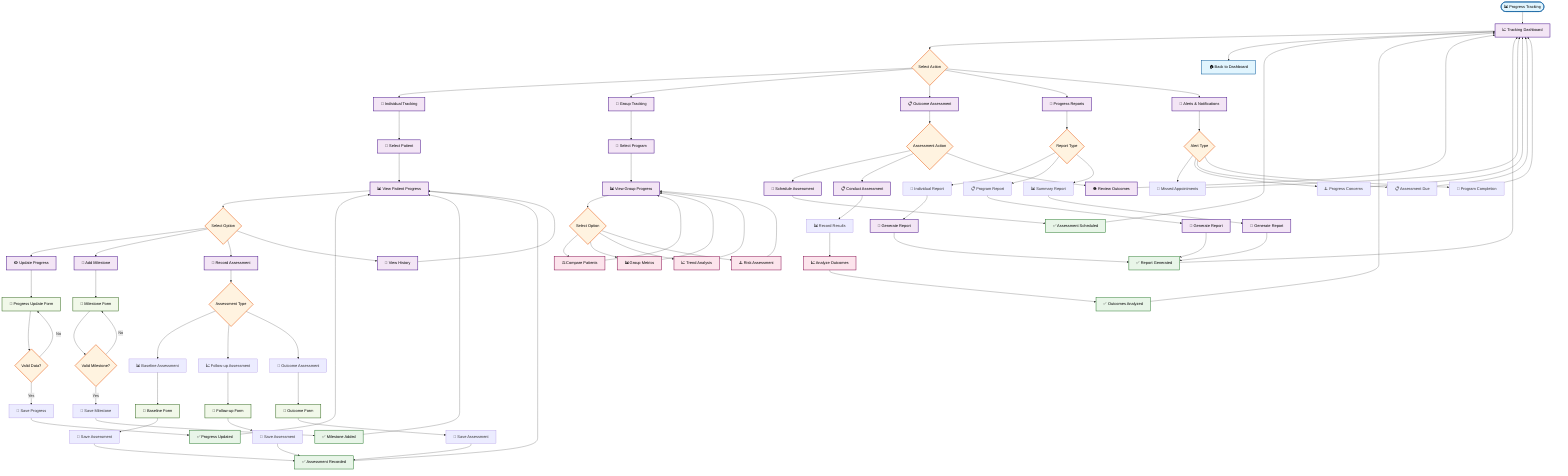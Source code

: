 flowchart TD
    %% Program Progress Tracking Module
    
    Start([📊 Progress Tracking]) --> TrackingDashboard[📈 Tracking Dashboard]
    TrackingDashboard --> TrackingActions{Select Action}
    
    %% Main tracking actions
    TrackingActions --> IndividualTracking[👤 Individual Tracking]
    TrackingActions --> GroupTracking[👥 Group Tracking]
    TrackingActions --> OutcomeAssessment[📋 Outcome Assessment]
    TrackingActions --> ProgressReports[📄 Progress Reports]
    TrackingActions --> AlertsNotifications[🔔 Alerts & Notifications]
    
    %% Individual Tracking Flow
    IndividualTracking --> SelectPatient[🎯 Select Patient]
    SelectPatient --> ViewPatientProgress[📊 View Patient Progress]
    ViewPatientProgress --> ProgressOptions{Select Option}
    
    ProgressOptions --> UpdateProgress[✏️ Update Progress]
    ProgressOptions --> AddMilestone[🎯 Add Milestone]
    ProgressOptions --> RecordAssessment[📝 Record Assessment]
    ProgressOptions --> ViewHistory[📜 View History]
    
    UpdateProgress --> ProgressForm[📝 Progress Update Form]
    ProgressForm --> ValidateProgress{Valid Data?}
    ValidateProgress -->|No| ProgressForm
    ValidateProgress -->|Yes| SaveProgress[💾 Save Progress]
    SaveProgress --> ProgressUpdated[✅ Progress Updated]
    
    AddMilestone --> MilestoneForm[📝 Milestone Form]
    MilestoneForm --> ValidateMilestone{Valid Milestone?}
    ValidateMilestone -->|No| MilestoneForm
    ValidateMilestone -->|Yes| SaveMilestone[💾 Save Milestone]
    SaveMilestone --> MilestoneAdded[✅ Milestone Added]
    
    RecordAssessment --> AssessmentType{Assessment Type}
    AssessmentType --> BaselineAssessment[📊 Baseline Assessment]
    AssessmentType --> FollowUpAssessment[📈 Follow-up Assessment]
    AssessmentType --> OutcomeAssessmentType[🎯 Outcome Assessment]
    
    BaselineAssessment --> BaselineForm[📝 Baseline Form]
    FollowUpAssessment --> FollowUpForm[📝 Follow-up Form]
    OutcomeAssessmentType --> OutcomeForm[📝 Outcome Form]
    
    BaselineForm --> SaveBaselineAssessment[💾 Save Assessment]
    FollowUpForm --> SaveFollowUpAssessment[💾 Save Assessment]
    OutcomeForm --> SaveOutcomeAssessment[💾 Save Assessment]
    
    SaveBaselineAssessment --> AssessmentRecorded[✅ Assessment Recorded]
    SaveFollowUpAssessment --> AssessmentRecorded
    SaveOutcomeAssessment --> AssessmentRecorded
    
    %% Group Tracking Flow
    GroupTracking --> SelectProgram[🎯 Select Program]
    SelectProgram --> ViewGroupProgress[📊 View Group Progress]
    ViewGroupProgress --> GroupOptions{Select Option}
    
    GroupOptions --> ComparePatients[⚖️ Compare Patients]
    GroupOptions --> GroupMetrics[📊 Group Metrics]
    GroupOptions --> TrendAnalysis[📈 Trend Analysis]
    GroupOptions --> RiskAssessment[⚠️ Risk Assessment]
    
    %% Outcome Assessment Flow
    OutcomeAssessment --> OutcomeActions{Assessment Action}
    OutcomeActions --> ScheduleAssessment[📅 Schedule Assessment]
    OutcomeActions --> ConductAssessment[📋 Conduct Assessment]
    OutcomeActions --> ReviewOutcomes[👁️ Review Outcomes]
    
    ScheduleAssessment --> AssessmentScheduled[✅ Assessment Scheduled]
    ConductAssessment --> OutcomeResults[📊 Record Results]
    OutcomeResults --> AnalyzeOutcomes[📈 Analyze Outcomes]
    AnalyzeOutcomes --> OutcomesAnalyzed[✅ Outcomes Analyzed]
    
    %% Progress Reports Flow
    ProgressReports --> ReportType{Report Type}
    ReportType --> IndividualReport[👤 Individual Report]
    ReportType --> ProgramReport[📋 Program Report]
    ReportType --> SummaryReport[📊 Summary Report]
    
    IndividualReport --> GenerateIndividualReport[📄 Generate Report]
    ProgramReport --> GenerateProgramReport[📄 Generate Report]
    SummaryReport --> GenerateSummaryReport[📄 Generate Report]
    
    GenerateIndividualReport --> ReportGenerated[✅ Report Generated]
    GenerateProgramReport --> ReportGenerated
    GenerateSummaryReport --> ReportGenerated
    
    %% Alerts & Notifications Flow
    AlertsNotifications --> AlertOptions{Alert Type}
    AlertOptions --> MissedAppointments[📅 Missed Appointments]
    AlertOptions --> ProgressConcerns[⚠️ Progress Concerns]
    AlertOptions --> AssessmentDue[📋 Assessment Due]
    AlertOptions --> ProgramCompletion[🎯 Program Completion]
    
    %% Return paths
    ProgressUpdated --> ViewPatientProgress
    MilestoneAdded --> ViewPatientProgress
    AssessmentRecorded --> ViewPatientProgress
    ViewHistory --> ViewPatientProgress
    ComparePatients --> ViewGroupProgress
    GroupMetrics --> ViewGroupProgress
    TrendAnalysis --> ViewGroupProgress
    RiskAssessment --> ViewGroupProgress
    AssessmentScheduled --> TrackingDashboard
    OutcomesAnalyzed --> TrackingDashboard
    ReviewOutcomes --> TrackingDashboard
    ReportGenerated --> TrackingDashboard
    MissedAppointments --> TrackingDashboard
    ProgressConcerns --> TrackingDashboard
    AssessmentDue --> TrackingDashboard
    ProgramCompletion --> TrackingDashboard
    
    %% Back to main dashboard
    TrackingDashboard --> Dashboard[🏠 Back to Dashboard]
    
    %% Styling
    classDef startEnd fill:#e1f5fe,stroke:#01579b,stroke-width:2px,color:#000
    classDef process fill:#f3e5f5,stroke:#4a148c,stroke-width:2px,color:#000
    classDef decision fill:#fff3e0,stroke:#e65100,stroke-width:2px,color:#000
    classDef success fill:#e8f5e8,stroke:#2e7d32,stroke-width:2px,color:#000
    classDef form fill:#f1f8e9,stroke:#33691e,stroke-width:2px,color:#000
    classDef analysis fill:#fce4ec,stroke:#880e4f,stroke-width:2px,color:#000
    
    class Start,Dashboard startEnd
    class TrackingDashboard,IndividualTracking,GroupTracking,OutcomeAssessment,ProgressReports,AlertsNotifications,SelectPatient,ViewPatientProgress,UpdateProgress,AddMilestone,RecordAssessment,ViewHistory,SelectProgram,ViewGroupProgress,ScheduleAssessment,ConductAssessment,ReviewOutcomes,GenerateIndividualReport,GenerateProgramReport,GenerateSummaryReport process
    class TrackingActions,ProgressOptions,ValidateProgress,ValidateMilestone,AssessmentType,GroupOptions,OutcomeActions,ReportType,AlertOptions decision
    class ProgressUpdated,MilestoneAdded,AssessmentRecorded,AssessmentScheduled,OutcomesAnalyzed,ReportGenerated success
    class ProgressForm,MilestoneForm,BaselineForm,FollowUpForm,OutcomeForm form
    class ComparePatients,GroupMetrics,TrendAnalysis,RiskAssessment,AnalyzeOutcomes analysis